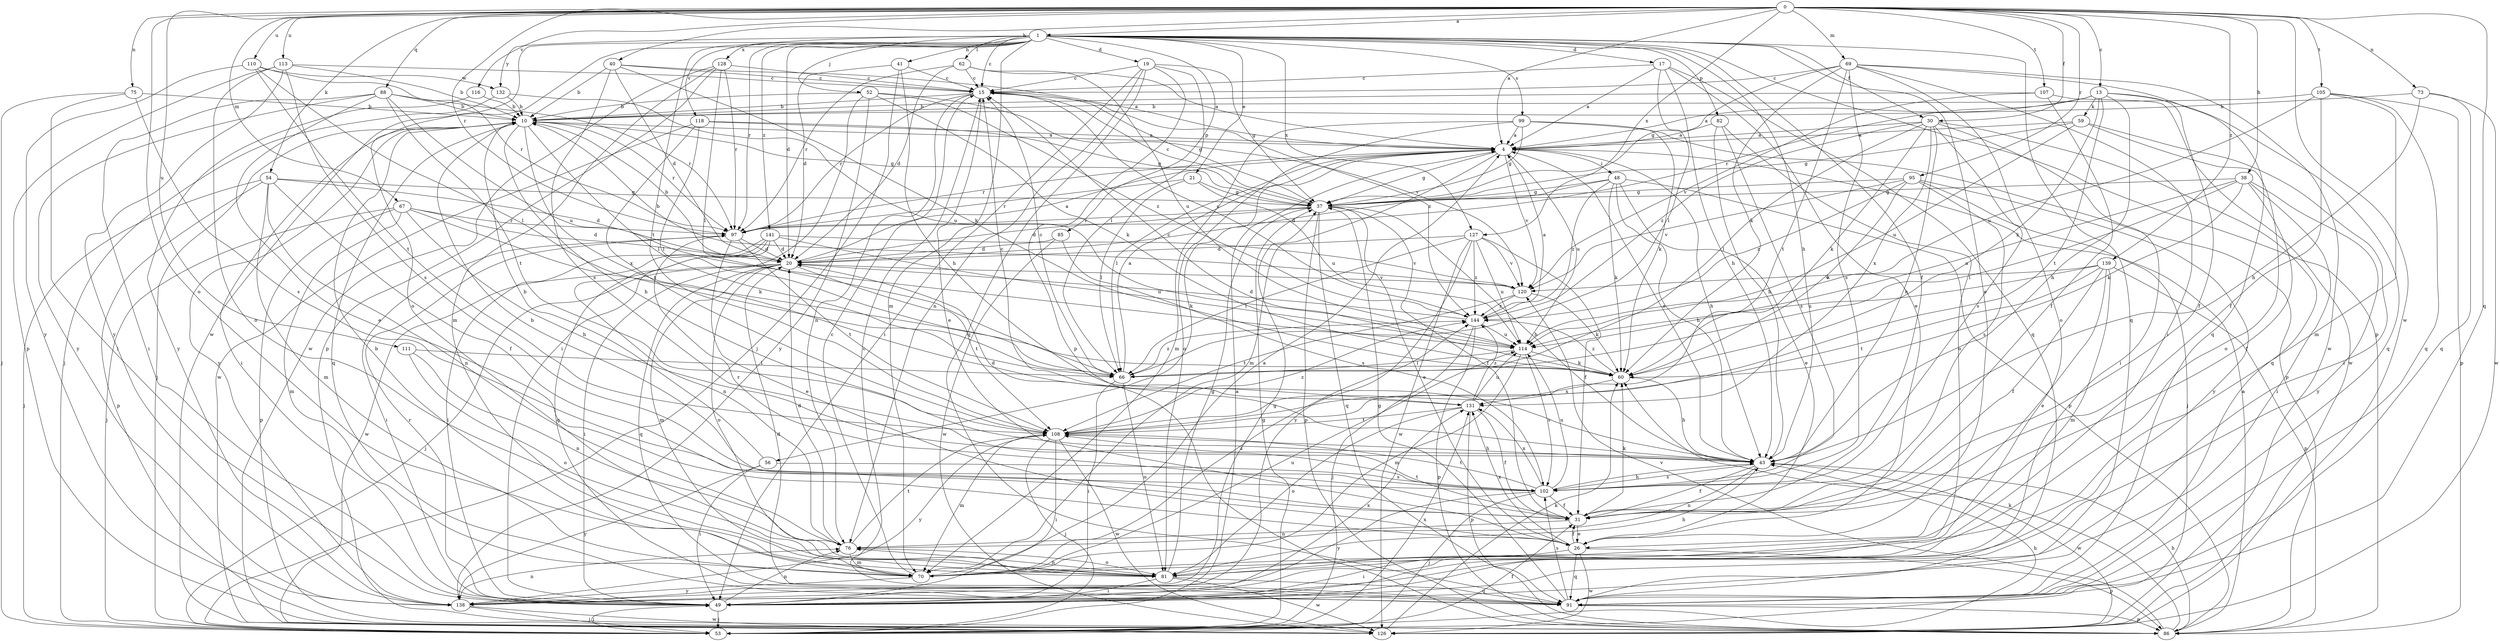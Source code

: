 strict digraph  {
0;
1;
4;
10;
13;
15;
17;
19;
20;
21;
26;
30;
31;
37;
38;
40;
41;
43;
48;
49;
52;
53;
54;
56;
59;
60;
62;
66;
67;
69;
70;
73;
75;
76;
81;
82;
85;
86;
88;
91;
95;
97;
99;
102;
105;
107;
108;
110;
111;
113;
114;
116;
118;
120;
126;
127;
128;
131;
132;
138;
139;
141;
144;
0 -> 1  [label=a];
0 -> 4  [label=a];
0 -> 13  [label=c];
0 -> 30  [label=f];
0 -> 38  [label=h];
0 -> 40  [label=h];
0 -> 54  [label=k];
0 -> 67  [label=m];
0 -> 69  [label=m];
0 -> 73  [label=n];
0 -> 75  [label=n];
0 -> 81  [label=o];
0 -> 88  [label=q];
0 -> 91  [label=q];
0 -> 95  [label=r];
0 -> 97  [label=r];
0 -> 105  [label=t];
0 -> 107  [label=t];
0 -> 110  [label=u];
0 -> 111  [label=u];
0 -> 113  [label=u];
0 -> 116  [label=v];
0 -> 126  [label=w];
0 -> 127  [label=x];
0 -> 139  [label=z];
1 -> 15  [label=c];
1 -> 17  [label=d];
1 -> 19  [label=d];
1 -> 20  [label=d];
1 -> 21  [label=e];
1 -> 26  [label=e];
1 -> 30  [label=f];
1 -> 31  [label=f];
1 -> 41  [label=h];
1 -> 43  [label=h];
1 -> 52  [label=j];
1 -> 62  [label=l];
1 -> 70  [label=m];
1 -> 81  [label=o];
1 -> 82  [label=p];
1 -> 85  [label=p];
1 -> 86  [label=p];
1 -> 91  [label=q];
1 -> 97  [label=r];
1 -> 99  [label=s];
1 -> 108  [label=t];
1 -> 118  [label=v];
1 -> 126  [label=w];
1 -> 127  [label=x];
1 -> 128  [label=x];
1 -> 132  [label=y];
1 -> 141  [label=z];
4 -> 37  [label=g];
4 -> 43  [label=h];
4 -> 48  [label=i];
4 -> 56  [label=k];
4 -> 66  [label=l];
4 -> 70  [label=m];
4 -> 97  [label=r];
4 -> 114  [label=u];
4 -> 120  [label=v];
10 -> 4  [label=a];
10 -> 37  [label=g];
10 -> 43  [label=h];
10 -> 49  [label=i];
10 -> 53  [label=j];
10 -> 66  [label=l];
10 -> 91  [label=q];
10 -> 97  [label=r];
10 -> 131  [label=x];
10 -> 138  [label=y];
13 -> 4  [label=a];
13 -> 31  [label=f];
13 -> 43  [label=h];
13 -> 59  [label=k];
13 -> 60  [label=k];
13 -> 91  [label=q];
13 -> 97  [label=r];
13 -> 108  [label=t];
15 -> 10  [label=b];
15 -> 26  [label=e];
15 -> 37  [label=g];
15 -> 76  [label=n];
15 -> 97  [label=r];
15 -> 144  [label=z];
17 -> 4  [label=a];
17 -> 15  [label=c];
17 -> 26  [label=e];
17 -> 43  [label=h];
17 -> 66  [label=l];
17 -> 91  [label=q];
19 -> 15  [label=c];
19 -> 37  [label=g];
19 -> 49  [label=i];
19 -> 66  [label=l];
19 -> 76  [label=n];
19 -> 86  [label=p];
19 -> 91  [label=q];
20 -> 4  [label=a];
20 -> 10  [label=b];
20 -> 49  [label=i];
20 -> 53  [label=j];
20 -> 70  [label=m];
20 -> 81  [label=o];
20 -> 91  [label=q];
20 -> 108  [label=t];
20 -> 120  [label=v];
21 -> 37  [label=g];
21 -> 66  [label=l];
21 -> 97  [label=r];
21 -> 114  [label=u];
26 -> 31  [label=f];
26 -> 49  [label=i];
26 -> 86  [label=p];
26 -> 91  [label=q];
26 -> 126  [label=w];
26 -> 131  [label=x];
30 -> 4  [label=a];
30 -> 43  [label=h];
30 -> 49  [label=i];
30 -> 60  [label=k];
30 -> 66  [label=l];
30 -> 91  [label=q];
30 -> 102  [label=s];
30 -> 131  [label=x];
30 -> 144  [label=z];
31 -> 10  [label=b];
31 -> 26  [label=e];
31 -> 60  [label=k];
31 -> 76  [label=n];
31 -> 97  [label=r];
31 -> 108  [label=t];
37 -> 15  [label=c];
37 -> 20  [label=d];
37 -> 26  [label=e];
37 -> 31  [label=f];
37 -> 43  [label=h];
37 -> 86  [label=p];
37 -> 91  [label=q];
37 -> 97  [label=r];
38 -> 31  [label=f];
38 -> 37  [label=g];
38 -> 49  [label=i];
38 -> 60  [label=k];
38 -> 66  [label=l];
38 -> 114  [label=u];
38 -> 138  [label=y];
40 -> 4  [label=a];
40 -> 10  [label=b];
40 -> 15  [label=c];
40 -> 20  [label=d];
40 -> 60  [label=k];
40 -> 102  [label=s];
41 -> 15  [label=c];
41 -> 20  [label=d];
41 -> 43  [label=h];
41 -> 53  [label=j];
43 -> 4  [label=a];
43 -> 20  [label=d];
43 -> 31  [label=f];
43 -> 76  [label=n];
43 -> 102  [label=s];
43 -> 126  [label=w];
48 -> 20  [label=d];
48 -> 26  [label=e];
48 -> 37  [label=g];
48 -> 43  [label=h];
48 -> 60  [label=k];
48 -> 86  [label=p];
48 -> 144  [label=z];
49 -> 53  [label=j];
49 -> 76  [label=n];
49 -> 97  [label=r];
49 -> 131  [label=x];
52 -> 10  [label=b];
52 -> 49  [label=i];
52 -> 60  [label=k];
52 -> 120  [label=v];
52 -> 138  [label=y];
52 -> 144  [label=z];
53 -> 4  [label=a];
53 -> 31  [label=f];
53 -> 37  [label=g];
53 -> 43  [label=h];
53 -> 49  [label=i];
53 -> 131  [label=x];
54 -> 20  [label=d];
54 -> 31  [label=f];
54 -> 37  [label=g];
54 -> 53  [label=j];
54 -> 70  [label=m];
54 -> 76  [label=n];
54 -> 86  [label=p];
56 -> 10  [label=b];
56 -> 49  [label=i];
56 -> 102  [label=s];
56 -> 138  [label=y];
59 -> 4  [label=a];
59 -> 37  [label=g];
59 -> 49  [label=i];
59 -> 81  [label=o];
59 -> 114  [label=u];
60 -> 15  [label=c];
60 -> 43  [label=h];
60 -> 131  [label=x];
60 -> 144  [label=z];
62 -> 4  [label=a];
62 -> 15  [label=c];
62 -> 20  [label=d];
62 -> 97  [label=r];
62 -> 114  [label=u];
66 -> 4  [label=a];
66 -> 15  [label=c];
66 -> 49  [label=i];
66 -> 81  [label=o];
66 -> 144  [label=z];
67 -> 20  [label=d];
67 -> 43  [label=h];
67 -> 53  [label=j];
67 -> 60  [label=k];
67 -> 70  [label=m];
67 -> 86  [label=p];
67 -> 97  [label=r];
69 -> 15  [label=c];
69 -> 37  [label=g];
69 -> 49  [label=i];
69 -> 60  [label=k];
69 -> 81  [label=o];
69 -> 91  [label=q];
69 -> 102  [label=s];
69 -> 108  [label=t];
69 -> 126  [label=w];
70 -> 4  [label=a];
70 -> 10  [label=b];
70 -> 15  [label=c];
70 -> 114  [label=u];
70 -> 138  [label=y];
70 -> 144  [label=z];
73 -> 10  [label=b];
73 -> 43  [label=h];
73 -> 91  [label=q];
73 -> 126  [label=w];
75 -> 10  [label=b];
75 -> 49  [label=i];
75 -> 53  [label=j];
75 -> 102  [label=s];
76 -> 20  [label=d];
76 -> 70  [label=m];
76 -> 81  [label=o];
76 -> 108  [label=t];
81 -> 37  [label=g];
81 -> 43  [label=h];
81 -> 49  [label=i];
81 -> 76  [label=n];
81 -> 91  [label=q];
81 -> 126  [label=w];
82 -> 4  [label=a];
82 -> 43  [label=h];
82 -> 81  [label=o];
82 -> 102  [label=s];
85 -> 20  [label=d];
85 -> 102  [label=s];
85 -> 126  [label=w];
86 -> 4  [label=a];
86 -> 43  [label=h];
86 -> 60  [label=k];
86 -> 120  [label=v];
88 -> 10  [label=b];
88 -> 26  [label=e];
88 -> 49  [label=i];
88 -> 97  [label=r];
88 -> 108  [label=t];
88 -> 114  [label=u];
88 -> 138  [label=y];
91 -> 15  [label=c];
91 -> 20  [label=d];
91 -> 37  [label=g];
91 -> 86  [label=p];
91 -> 102  [label=s];
95 -> 37  [label=g];
95 -> 53  [label=j];
95 -> 60  [label=k];
95 -> 102  [label=s];
95 -> 120  [label=v];
95 -> 138  [label=y];
95 -> 144  [label=z];
97 -> 20  [label=d];
97 -> 26  [label=e];
97 -> 49  [label=i];
97 -> 108  [label=t];
99 -> 4  [label=a];
99 -> 37  [label=g];
99 -> 60  [label=k];
99 -> 70  [label=m];
99 -> 81  [label=o];
99 -> 86  [label=p];
102 -> 31  [label=f];
102 -> 43  [label=h];
102 -> 53  [label=j];
102 -> 108  [label=t];
102 -> 114  [label=u];
102 -> 131  [label=x];
102 -> 138  [label=y];
105 -> 10  [label=b];
105 -> 31  [label=f];
105 -> 70  [label=m];
105 -> 86  [label=p];
105 -> 91  [label=q];
105 -> 114  [label=u];
107 -> 10  [label=b];
107 -> 31  [label=f];
107 -> 120  [label=v];
107 -> 126  [label=w];
108 -> 43  [label=h];
108 -> 49  [label=i];
108 -> 53  [label=j];
108 -> 70  [label=m];
108 -> 126  [label=w];
108 -> 138  [label=y];
108 -> 144  [label=z];
110 -> 66  [label=l];
110 -> 97  [label=r];
110 -> 108  [label=t];
110 -> 138  [label=y];
110 -> 132  [label=w];
111 -> 66  [label=l];
111 -> 76  [label=n];
111 -> 81  [label=o];
113 -> 10  [label=b];
113 -> 15  [label=c];
113 -> 81  [label=o];
113 -> 86  [label=p];
113 -> 102  [label=s];
113 -> 138  [label=y];
114 -> 60  [label=k];
114 -> 66  [label=l];
114 -> 70  [label=m];
114 -> 102  [label=s];
116 -> 10  [label=b];
116 -> 138  [label=y];
118 -> 4  [label=a];
118 -> 37  [label=g];
118 -> 66  [label=l];
118 -> 108  [label=t];
118 -> 126  [label=w];
120 -> 10  [label=b];
120 -> 60  [label=k];
120 -> 108  [label=t];
120 -> 144  [label=z];
126 -> 60  [label=k];
127 -> 20  [label=d];
127 -> 31  [label=f];
127 -> 66  [label=l];
127 -> 114  [label=u];
127 -> 120  [label=v];
127 -> 126  [label=w];
127 -> 138  [label=y];
127 -> 144  [label=z];
128 -> 15  [label=c];
128 -> 66  [label=l];
128 -> 70  [label=m];
128 -> 86  [label=p];
128 -> 97  [label=r];
128 -> 126  [label=w];
131 -> 15  [label=c];
131 -> 31  [label=f];
131 -> 81  [label=o];
131 -> 86  [label=p];
131 -> 108  [label=t];
131 -> 114  [label=u];
131 -> 144  [label=z];
132 -> 10  [label=b];
132 -> 53  [label=j];
132 -> 114  [label=u];
138 -> 37  [label=g];
138 -> 53  [label=j];
138 -> 76  [label=n];
138 -> 126  [label=w];
139 -> 26  [label=e];
139 -> 31  [label=f];
139 -> 70  [label=m];
139 -> 86  [label=p];
139 -> 108  [label=t];
139 -> 114  [label=u];
139 -> 120  [label=v];
141 -> 20  [label=d];
141 -> 49  [label=i];
141 -> 76  [label=n];
141 -> 91  [label=q];
141 -> 114  [label=u];
141 -> 120  [label=v];
141 -> 126  [label=w];
144 -> 4  [label=a];
144 -> 15  [label=c];
144 -> 20  [label=d];
144 -> 53  [label=j];
144 -> 86  [label=p];
144 -> 114  [label=u];
}
